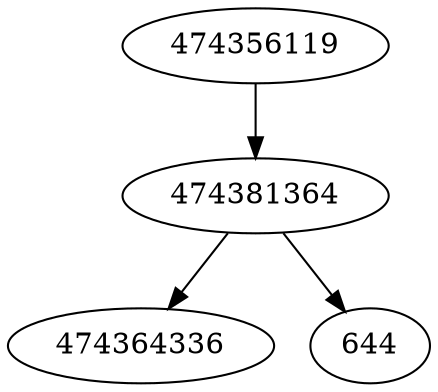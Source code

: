 strict digraph  {
474364336;
644;
474381364;
474356119;
474381364 -> 644;
474381364 -> 474364336;
474356119 -> 474381364;
}
